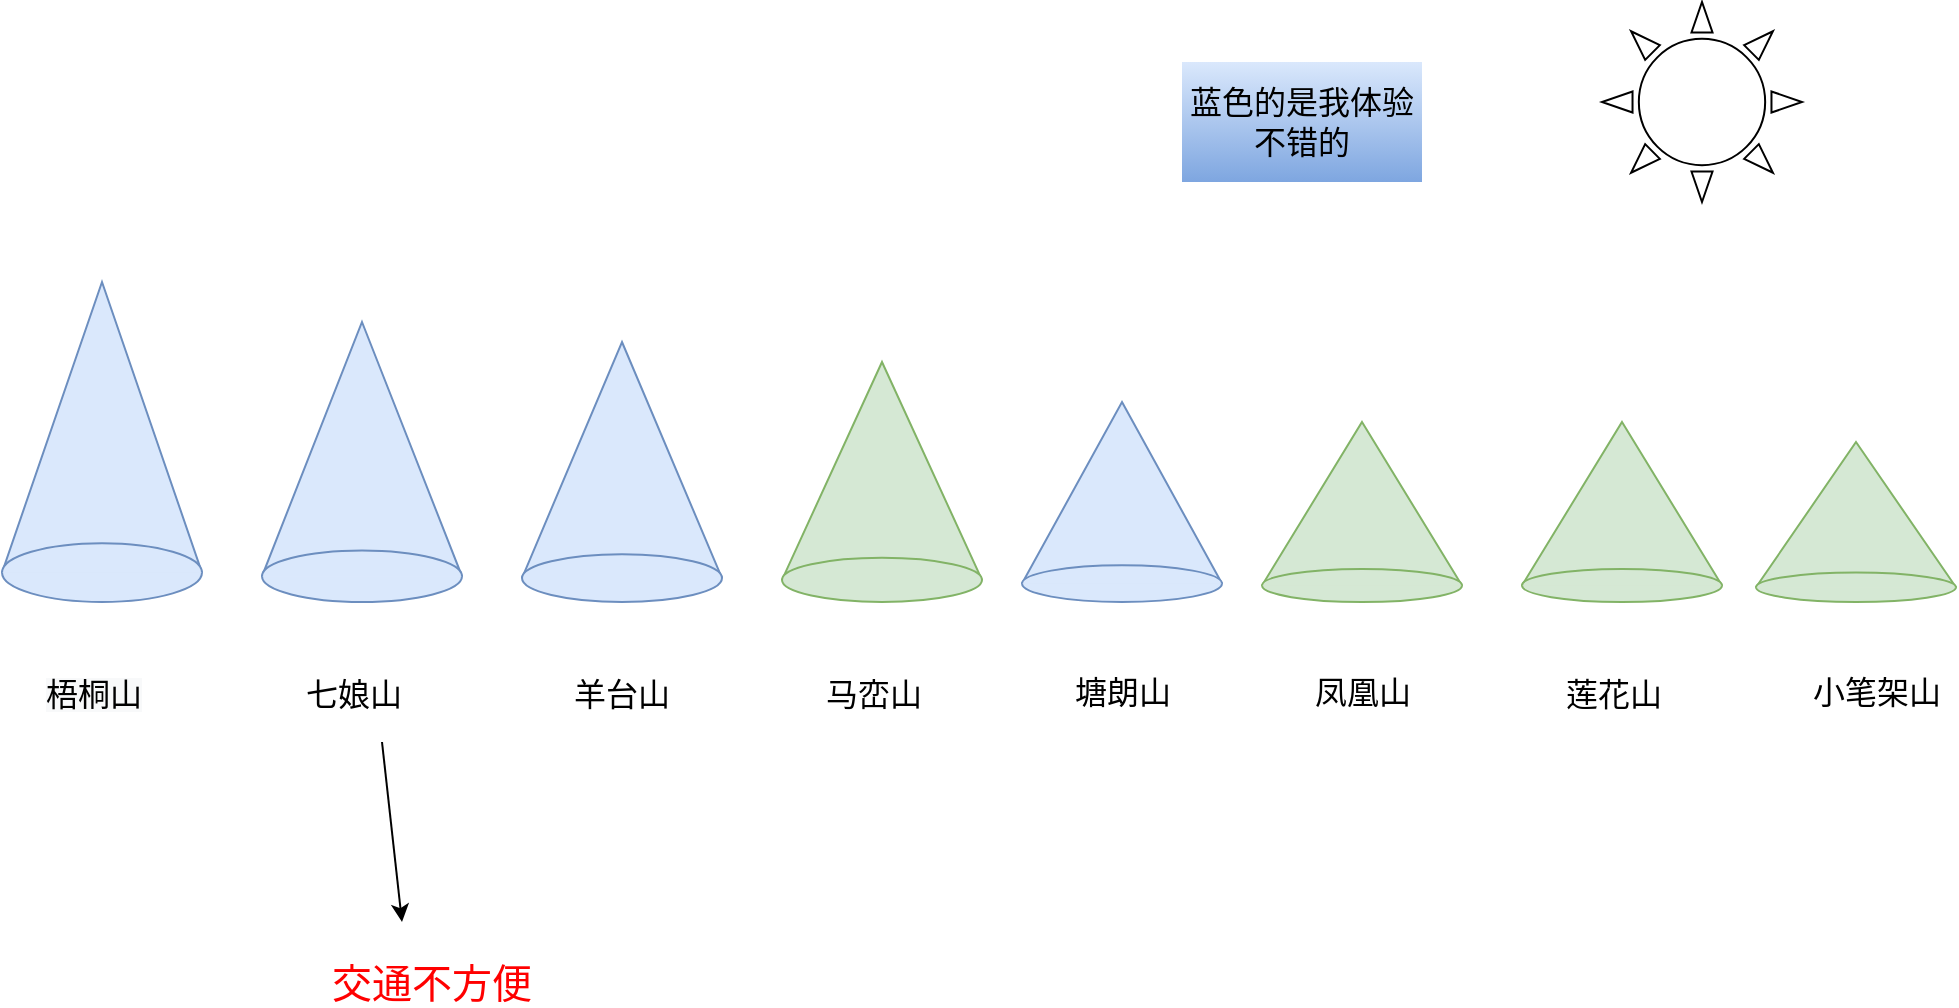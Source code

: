 <mxfile version="13.2.2" type="device"><diagram id="nQRCw6IfBgjMtjZ1dMwx" name="深圳爬山"><mxGraphModel dx="852" dy="528" grid="1" gridSize="10" guides="1" tooltips="1" connect="1" arrows="1" fold="1" page="1" pageScale="1" pageWidth="827" pageHeight="1169" math="0" shadow="0"><root><mxCell id="0"/><mxCell id="1" parent="0"/><mxCell id="jI-8HPD-uxLO8nvsmBBz-8" value="" style="verticalLabelPosition=bottom;verticalAlign=top;html=1;shape=mxgraph.basic.cone;fillColor=#dae8fc;strokeColor=#6c8ebf;" vertex="1" parent="1"><mxGeometry x="130" y="140" width="100" height="160" as="geometry"/></mxCell><mxCell id="jI-8HPD-uxLO8nvsmBBz-10" value="&lt;span style=&quot;color: rgb(0 , 0 , 0) ; font-family: &amp;#34;helvetica&amp;#34; ; font-size: 16px ; font-style: normal ; font-weight: 400 ; letter-spacing: normal ; text-align: left ; text-indent: 0px ; text-transform: none ; word-spacing: 0px ; background-color: rgb(248 , 249 , 250) ; display: inline ; float: none&quot;&gt;梧桐山&lt;/span&gt;" style="text;whiteSpace=wrap;html=1;" vertex="1" parent="1"><mxGeometry x="150" y="330" width="90" height="30" as="geometry"/></mxCell><mxCell id="jI-8HPD-uxLO8nvsmBBz-11" value="" style="verticalLabelPosition=bottom;verticalAlign=top;html=1;shape=mxgraph.basic.cone;fillColor=#dae8fc;strokeColor=#6c8ebf;" vertex="1" parent="1"><mxGeometry x="260" y="160" width="100" height="140" as="geometry"/></mxCell><mxCell id="jI-8HPD-uxLO8nvsmBBz-12" value="&lt;font face=&quot;helvetica&quot;&gt;&lt;span style=&quot;font-size: 16px&quot;&gt;七娘山&lt;/span&gt;&lt;/font&gt;" style="text;whiteSpace=wrap;html=1;" vertex="1" parent="1"><mxGeometry x="280" y="330" width="90" height="30" as="geometry"/></mxCell><mxCell id="jI-8HPD-uxLO8nvsmBBz-14" value="" style="verticalLabelPosition=bottom;verticalAlign=top;html=1;shape=mxgraph.basic.cone;fillColor=#dae8fc;strokeColor=#6c8ebf;" vertex="1" parent="1"><mxGeometry x="390" y="170" width="100" height="130" as="geometry"/></mxCell><mxCell id="jI-8HPD-uxLO8nvsmBBz-15" value="&lt;span style=&quot;font-size: 16px&quot;&gt;羊台山&lt;/span&gt;" style="text;whiteSpace=wrap;html=1;" vertex="1" parent="1"><mxGeometry x="414" y="330" width="90" height="30" as="geometry"/></mxCell><mxCell id="jI-8HPD-uxLO8nvsmBBz-16" value="" style="verticalLabelPosition=bottom;verticalAlign=top;html=1;shape=mxgraph.basic.cone;fillColor=#d5e8d4;strokeColor=#82b366;" vertex="1" parent="1"><mxGeometry x="890" y="210" width="100" height="90" as="geometry"/></mxCell><mxCell id="jI-8HPD-uxLO8nvsmBBz-17" value="&lt;span style=&quot;font-size: 16px&quot;&gt;莲花山&lt;br&gt;&lt;br&gt;&lt;/span&gt;" style="text;whiteSpace=wrap;html=1;" vertex="1" parent="1"><mxGeometry x="910" y="330" width="90" height="30" as="geometry"/></mxCell><mxCell id="jI-8HPD-uxLO8nvsmBBz-18" value="" style="verticalLabelPosition=bottom;verticalAlign=top;html=1;shape=mxgraph.basic.cone;fillColor=#d5e8d4;strokeColor=#82b366;" vertex="1" parent="1"><mxGeometry x="1007" y="220" width="100" height="80" as="geometry"/></mxCell><mxCell id="jI-8HPD-uxLO8nvsmBBz-19" value="&lt;span style=&quot;font-size: 16px ; text-align: left&quot;&gt;小笔架山&lt;/span&gt;" style="text;html=1;align=center;verticalAlign=middle;resizable=0;points=[];autosize=1;" vertex="1" parent="1"><mxGeometry x="1027" y="335" width="80" height="20" as="geometry"/></mxCell><mxCell id="jI-8HPD-uxLO8nvsmBBz-20" value="" style="verticalLabelPosition=bottom;verticalAlign=top;html=1;shape=mxgraph.basic.cone;fillColor=#dae8fc;strokeColor=#6c8ebf;" vertex="1" parent="1"><mxGeometry x="640" y="200" width="100" height="100" as="geometry"/></mxCell><mxCell id="jI-8HPD-uxLO8nvsmBBz-21" value="&lt;span style=&quot;font-size: 16px ; text-align: left&quot;&gt;塘朗山&lt;/span&gt;" style="text;html=1;align=center;verticalAlign=middle;resizable=0;points=[];autosize=1;" vertex="1" parent="1"><mxGeometry x="660" y="335" width="60" height="20" as="geometry"/></mxCell><mxCell id="jI-8HPD-uxLO8nvsmBBz-22" value="" style="verticalLabelPosition=bottom;verticalAlign=top;html=1;shape=mxgraph.basic.cone;fillColor=#d5e8d4;strokeColor=#82b366;" vertex="1" parent="1"><mxGeometry x="520" y="180" width="100" height="120" as="geometry"/></mxCell><mxCell id="jI-8HPD-uxLO8nvsmBBz-23" value="&lt;span style=&quot;font-size: 16px&quot;&gt;马峦山&lt;/span&gt;" style="text;whiteSpace=wrap;html=1;" vertex="1" parent="1"><mxGeometry x="540" y="330" width="90" height="30" as="geometry"/></mxCell><mxCell id="jI-8HPD-uxLO8nvsmBBz-26" value="" style="verticalLabelPosition=bottom;verticalAlign=top;html=1;shape=mxgraph.basic.cone;fillColor=#d5e8d4;strokeColor=#82b366;" vertex="1" parent="1"><mxGeometry x="760" y="210" width="100" height="90" as="geometry"/></mxCell><mxCell id="jI-8HPD-uxLO8nvsmBBz-27" value="&lt;div style=&quot;text-align: left&quot;&gt;&lt;span style=&quot;font-size: 16px&quot;&gt;凤凰山&lt;/span&gt;&lt;/div&gt;" style="text;html=1;align=center;verticalAlign=middle;resizable=0;points=[];autosize=1;" vertex="1" parent="1"><mxGeometry x="780" y="335" width="60" height="20" as="geometry"/></mxCell><mxCell id="jI-8HPD-uxLO8nvsmBBz-28" value="" style="endArrow=classic;html=1;" edge="1" parent="1"><mxGeometry width="50" height="50" relative="1" as="geometry"><mxPoint x="320" y="370" as="sourcePoint"/><mxPoint x="330" y="460" as="targetPoint"/></mxGeometry></mxCell><mxCell id="jI-8HPD-uxLO8nvsmBBz-29" value="&lt;font style=&quot;font-size: 20px&quot;&gt;交通不方便&lt;/font&gt;" style="text;html=1;strokeColor=none;fillColor=none;align=center;verticalAlign=middle;whiteSpace=wrap;rounded=0;fontColor=#FF0000;" vertex="1" parent="1"><mxGeometry x="280" y="480" width="130" height="20" as="geometry"/></mxCell><mxCell id="jI-8HPD-uxLO8nvsmBBz-31" value="" style="verticalLabelPosition=bottom;verticalAlign=top;html=1;shape=mxgraph.basic.sun" vertex="1" parent="1"><mxGeometry x="930" width="100" height="100" as="geometry"/></mxCell><mxCell id="jI-8HPD-uxLO8nvsmBBz-33" value="&lt;font style=&quot;font-size: 16px&quot;&gt;蓝色的是我体验不错的&lt;/font&gt;" style="rounded=0;whiteSpace=wrap;html=1;fillColor=#dae8fc;strokeColor=none;gradientColor=#7ea6e0;" vertex="1" parent="1"><mxGeometry x="720" y="30" width="120" height="60" as="geometry"/></mxCell></root></mxGraphModel></diagram></mxfile>